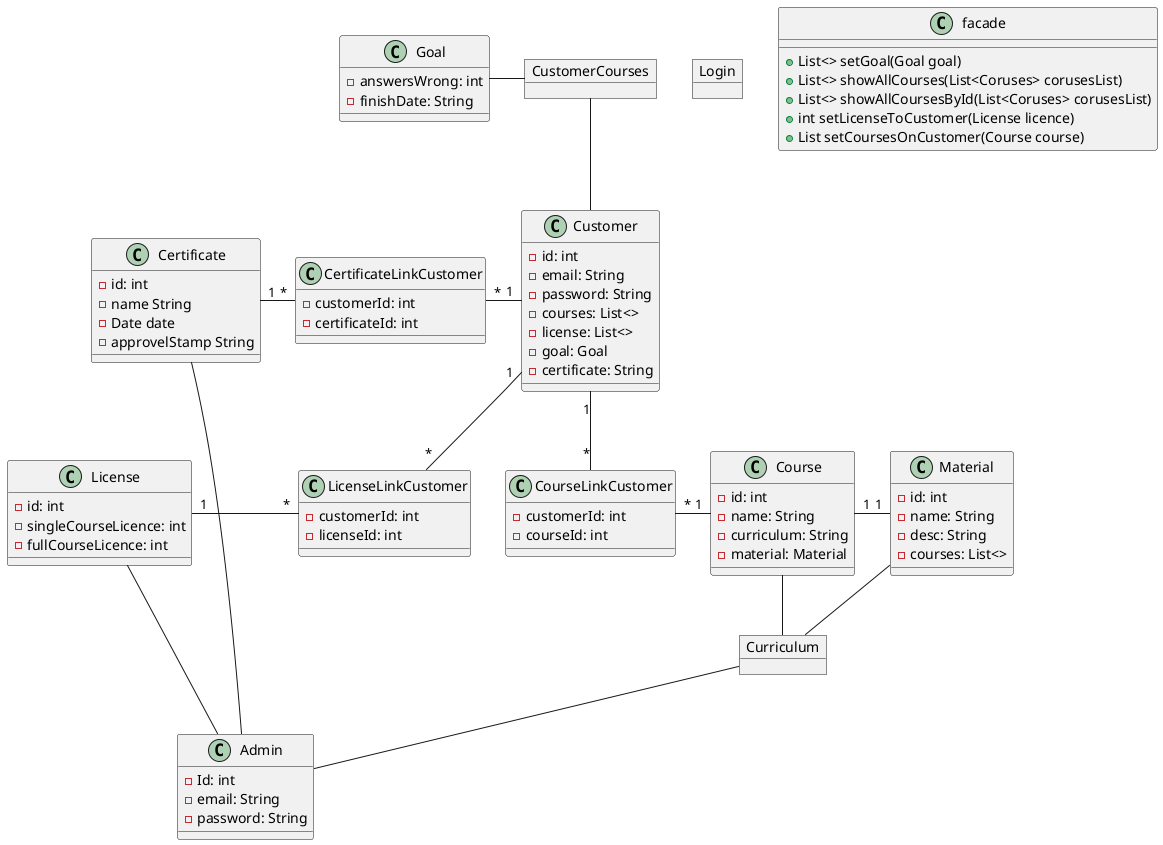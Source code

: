 @startuml


object Login
object Curriculum
object CustomerCourses

class Admin {
-Id: int
-email: String
-password: String

}

class CourseLinkCustomer {
-customerId: int
-courseId: int
}

class CertificateLinkCustomer {
-customerId: int
-certificateId: int
}


class LicenseLinkCustomer {
-customerId: int
-licenseId: int
}

class Certificate{
-id: int
-name String
-Date date
- approvelStamp String
}

class License{
- id: int
-singleCourseLicence: int
-fullCourseLicence: int
}

class Material{
-id: int
-name: String
-desc: String
-courses: List<>
}

class Course{
-id: int
-name: String
-curriculum: String
-material: Material
}

class Goal{
-answersWrong: int
-finishDate: String
}

class Customer{
-id: int
-email: String
-password: String
-courses: List<>
-license: List<>
-goal: Goal
-certificate: String
}

class facade{
+ List<> setGoal(Goal goal)
+ List<> showAllCourses(List<Coruses> corusesList)
+ List<> showAllCoursesById(List<Coruses> corusesList)
+ int setLicenseToCustomer(License licence)
+ List setCoursesOnCustomer(Course course)
}


CustomerCourses -down- Customer
CustomerCourses -left- Goal
Customer "1" -- "*" LicenseLinkCustomer
License "1" - "*" LicenseLinkCustomer
Customer "1" -left- "*" CertificateLinkCustomer
CertificateLinkCustomer "*" -left- "1" Certificate
Course "1" -left- "*" CourseLinkCustomer
Customer "1" -- "*" CourseLinkCustomer




Course "1" -right- "1" Material

License -right- Admin
Certificate -right- Admin
Curriculum -down- Admin
Material -down- Curriculum
Course  -down-  Curriculum

@enduml